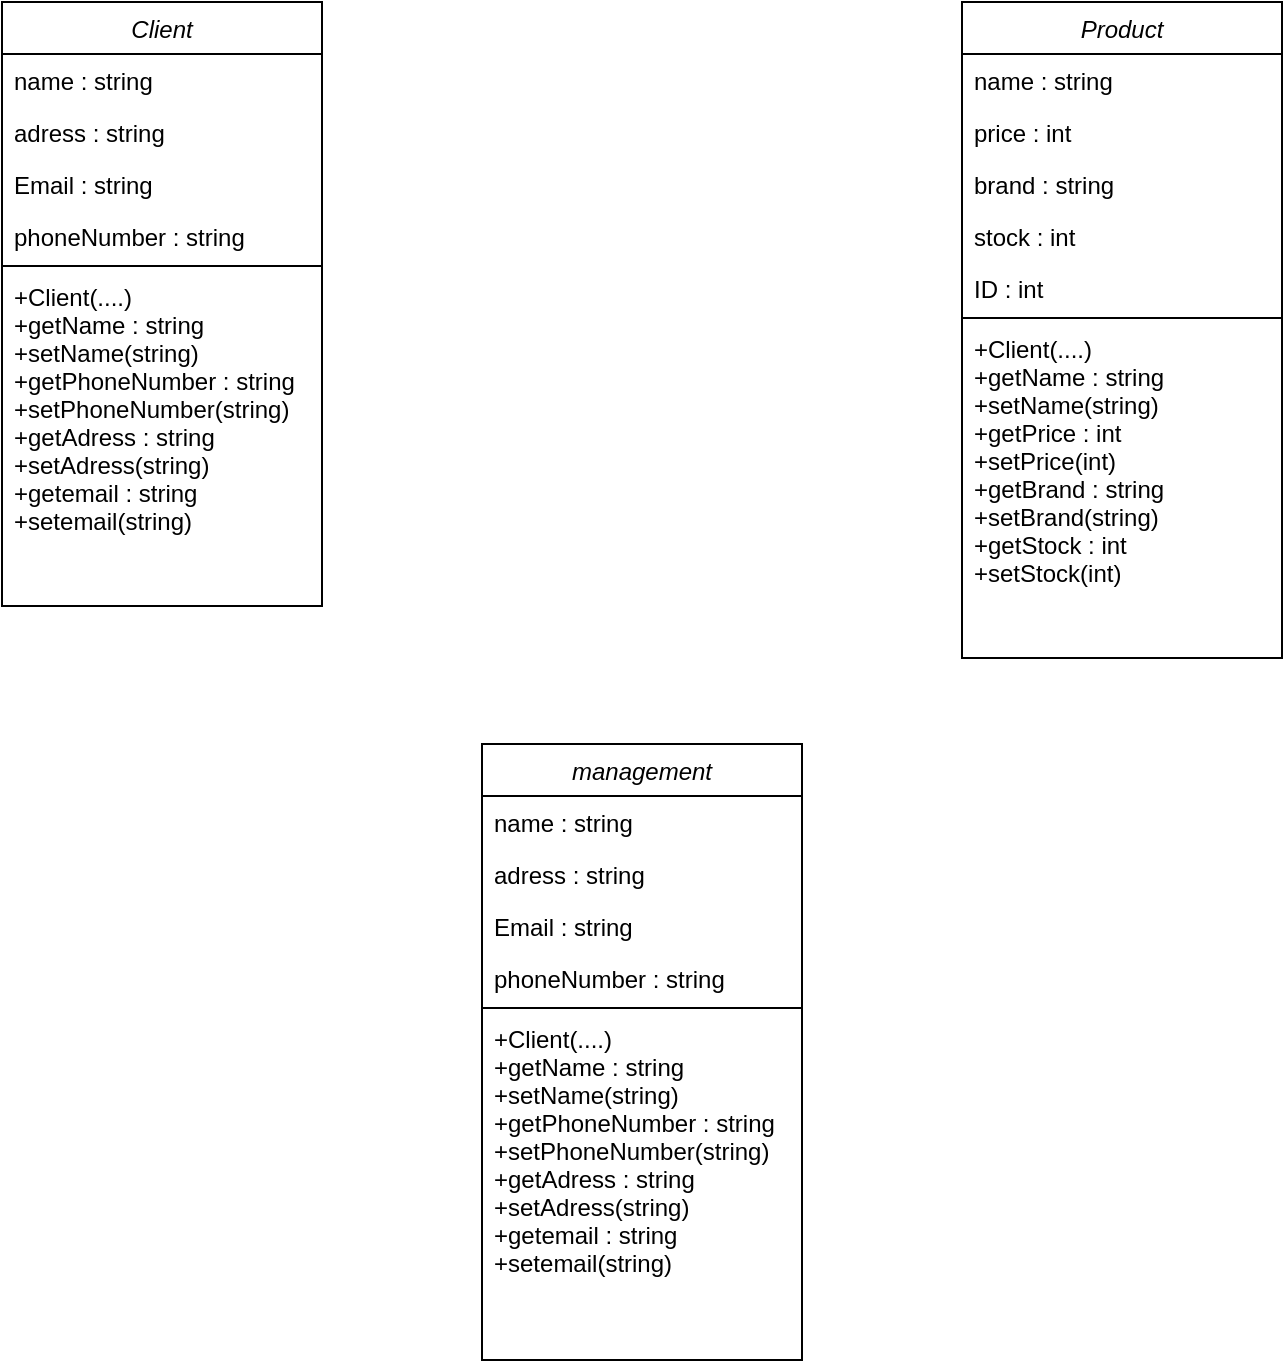 <mxfile version="20.2.7" type="github">
  <diagram id="C5RBs43oDa-KdzZeNtuy" name="Page-1">
    <mxGraphModel dx="834" dy="517" grid="1" gridSize="10" guides="1" tooltips="1" connect="1" arrows="1" fold="1" page="1" pageScale="1" pageWidth="827" pageHeight="1169" math="0" shadow="0">
      <root>
        <mxCell id="WIyWlLk6GJQsqaUBKTNV-0" />
        <mxCell id="WIyWlLk6GJQsqaUBKTNV-1" parent="WIyWlLk6GJQsqaUBKTNV-0" />
        <mxCell id="zkfFHV4jXpPFQw0GAbJ--0" value="Client" style="swimlane;fontStyle=2;align=center;verticalAlign=top;childLayout=stackLayout;horizontal=1;startSize=26;horizontalStack=0;resizeParent=1;resizeLast=0;collapsible=1;marginBottom=0;rounded=0;shadow=0;strokeWidth=1;" parent="WIyWlLk6GJQsqaUBKTNV-1" vertex="1">
          <mxGeometry x="90" y="90" width="160" height="302" as="geometry">
            <mxRectangle x="210" y="120" width="160" height="26" as="alternateBounds" />
          </mxGeometry>
        </mxCell>
        <mxCell id="zkfFHV4jXpPFQw0GAbJ--1" value="name : string" style="text;align=left;verticalAlign=top;spacingLeft=4;spacingRight=4;overflow=hidden;rotatable=0;points=[[0,0.5],[1,0.5]];portConstraint=eastwest;" parent="zkfFHV4jXpPFQw0GAbJ--0" vertex="1">
          <mxGeometry y="26" width="160" height="26" as="geometry" />
        </mxCell>
        <mxCell id="zkfFHV4jXpPFQw0GAbJ--2" value="adress : string" style="text;align=left;verticalAlign=top;spacingLeft=4;spacingRight=4;overflow=hidden;rotatable=0;points=[[0,0.5],[1,0.5]];portConstraint=eastwest;rounded=0;shadow=0;html=0;" parent="zkfFHV4jXpPFQw0GAbJ--0" vertex="1">
          <mxGeometry y="52" width="160" height="26" as="geometry" />
        </mxCell>
        <mxCell id="zkfFHV4jXpPFQw0GAbJ--3" value="Email : string" style="text;align=left;verticalAlign=top;spacingLeft=4;spacingRight=4;overflow=hidden;rotatable=0;points=[[0,0.5],[1,0.5]];portConstraint=eastwest;rounded=0;shadow=0;html=0;" parent="zkfFHV4jXpPFQw0GAbJ--0" vertex="1">
          <mxGeometry y="78" width="160" height="26" as="geometry" />
        </mxCell>
        <mxCell id="QZ8KbzYKzhHagq_tDRkG-1" value="phoneNumber : string " style="text;align=left;verticalAlign=top;spacingLeft=4;spacingRight=4;overflow=hidden;rotatable=0;points=[[0,0.5],[1,0.5]];portConstraint=eastwest;rounded=0;shadow=0;html=0;" vertex="1" parent="zkfFHV4jXpPFQw0GAbJ--0">
          <mxGeometry y="104" width="160" height="26" as="geometry" />
        </mxCell>
        <mxCell id="zkfFHV4jXpPFQw0GAbJ--4" value="" style="line;html=1;strokeWidth=1;align=left;verticalAlign=middle;spacingTop=-1;spacingLeft=3;spacingRight=3;rotatable=0;labelPosition=right;points=[];portConstraint=eastwest;" parent="zkfFHV4jXpPFQw0GAbJ--0" vertex="1">
          <mxGeometry y="130" width="160" height="4" as="geometry" />
        </mxCell>
        <mxCell id="zkfFHV4jXpPFQw0GAbJ--5" value="+Client(....)&#xa;+getName : string&#xa;+setName(string)&#xa;+getPhoneNumber : string&#xa;+setPhoneNumber(string)&#xa;+getAdress : string&#xa;+setAdress(string)&#xa;+getemail : string&#xa;+setemail(string)" style="text;align=left;verticalAlign=top;spacingLeft=4;spacingRight=4;overflow=hidden;rotatable=0;points=[[0,0.5],[1,0.5]];portConstraint=eastwest;" parent="zkfFHV4jXpPFQw0GAbJ--0" vertex="1">
          <mxGeometry y="134" width="160" height="168" as="geometry" />
        </mxCell>
        <mxCell id="QZ8KbzYKzhHagq_tDRkG-3" value="Product" style="swimlane;fontStyle=2;align=center;verticalAlign=top;childLayout=stackLayout;horizontal=1;startSize=26;horizontalStack=0;resizeParent=1;resizeLast=0;collapsible=1;marginBottom=0;rounded=0;shadow=0;strokeWidth=1;" vertex="1" parent="WIyWlLk6GJQsqaUBKTNV-1">
          <mxGeometry x="570" y="90" width="160" height="328" as="geometry">
            <mxRectangle x="210" y="120" width="160" height="26" as="alternateBounds" />
          </mxGeometry>
        </mxCell>
        <mxCell id="QZ8KbzYKzhHagq_tDRkG-4" value="name : string" style="text;align=left;verticalAlign=top;spacingLeft=4;spacingRight=4;overflow=hidden;rotatable=0;points=[[0,0.5],[1,0.5]];portConstraint=eastwest;" vertex="1" parent="QZ8KbzYKzhHagq_tDRkG-3">
          <mxGeometry y="26" width="160" height="26" as="geometry" />
        </mxCell>
        <mxCell id="QZ8KbzYKzhHagq_tDRkG-5" value="price : int" style="text;align=left;verticalAlign=top;spacingLeft=4;spacingRight=4;overflow=hidden;rotatable=0;points=[[0,0.5],[1,0.5]];portConstraint=eastwest;rounded=0;shadow=0;html=0;" vertex="1" parent="QZ8KbzYKzhHagq_tDRkG-3">
          <mxGeometry y="52" width="160" height="26" as="geometry" />
        </mxCell>
        <mxCell id="QZ8KbzYKzhHagq_tDRkG-6" value="brand : string" style="text;align=left;verticalAlign=top;spacingLeft=4;spacingRight=4;overflow=hidden;rotatable=0;points=[[0,0.5],[1,0.5]];portConstraint=eastwest;rounded=0;shadow=0;html=0;" vertex="1" parent="QZ8KbzYKzhHagq_tDRkG-3">
          <mxGeometry y="78" width="160" height="26" as="geometry" />
        </mxCell>
        <mxCell id="QZ8KbzYKzhHagq_tDRkG-7" value="stock : int&#xa;" style="text;align=left;verticalAlign=top;spacingLeft=4;spacingRight=4;overflow=hidden;rotatable=0;points=[[0,0.5],[1,0.5]];portConstraint=eastwest;rounded=0;shadow=0;html=0;" vertex="1" parent="QZ8KbzYKzhHagq_tDRkG-3">
          <mxGeometry y="104" width="160" height="26" as="geometry" />
        </mxCell>
        <mxCell id="QZ8KbzYKzhHagq_tDRkG-19" value="ID : int&#xa;" style="text;align=left;verticalAlign=top;spacingLeft=4;spacingRight=4;overflow=hidden;rotatable=0;points=[[0,0.5],[1,0.5]];portConstraint=eastwest;rounded=0;shadow=0;html=0;" vertex="1" parent="QZ8KbzYKzhHagq_tDRkG-3">
          <mxGeometry y="130" width="160" height="26" as="geometry" />
        </mxCell>
        <mxCell id="QZ8KbzYKzhHagq_tDRkG-8" value="" style="line;html=1;strokeWidth=1;align=left;verticalAlign=middle;spacingTop=-1;spacingLeft=3;spacingRight=3;rotatable=0;labelPosition=right;points=[];portConstraint=eastwest;" vertex="1" parent="QZ8KbzYKzhHagq_tDRkG-3">
          <mxGeometry y="156" width="160" height="4" as="geometry" />
        </mxCell>
        <mxCell id="QZ8KbzYKzhHagq_tDRkG-9" value="+Client(....)&#xa;+getName : string&#xa;+setName(string)&#xa;+getPrice : int&#xa;+setPrice(int)&#xa;+getBrand : string&#xa;+setBrand(string)&#xa;+getStock : int&#xa;+setStock(int)" style="text;align=left;verticalAlign=top;spacingLeft=4;spacingRight=4;overflow=hidden;rotatable=0;points=[[0,0.5],[1,0.5]];portConstraint=eastwest;" vertex="1" parent="QZ8KbzYKzhHagq_tDRkG-3">
          <mxGeometry y="160" width="160" height="168" as="geometry" />
        </mxCell>
        <mxCell id="QZ8KbzYKzhHagq_tDRkG-12" value="management" style="swimlane;fontStyle=2;align=center;verticalAlign=top;childLayout=stackLayout;horizontal=1;startSize=26;horizontalStack=0;resizeParent=1;resizeLast=0;collapsible=1;marginBottom=0;rounded=0;shadow=0;strokeWidth=1;" vertex="1" parent="WIyWlLk6GJQsqaUBKTNV-1">
          <mxGeometry x="330" y="461" width="160" height="308" as="geometry">
            <mxRectangle x="210" y="120" width="160" height="26" as="alternateBounds" />
          </mxGeometry>
        </mxCell>
        <mxCell id="QZ8KbzYKzhHagq_tDRkG-13" value="name : string" style="text;align=left;verticalAlign=top;spacingLeft=4;spacingRight=4;overflow=hidden;rotatable=0;points=[[0,0.5],[1,0.5]];portConstraint=eastwest;" vertex="1" parent="QZ8KbzYKzhHagq_tDRkG-12">
          <mxGeometry y="26" width="160" height="26" as="geometry" />
        </mxCell>
        <mxCell id="QZ8KbzYKzhHagq_tDRkG-14" value="adress : string" style="text;align=left;verticalAlign=top;spacingLeft=4;spacingRight=4;overflow=hidden;rotatable=0;points=[[0,0.5],[1,0.5]];portConstraint=eastwest;rounded=0;shadow=0;html=0;" vertex="1" parent="QZ8KbzYKzhHagq_tDRkG-12">
          <mxGeometry y="52" width="160" height="26" as="geometry" />
        </mxCell>
        <mxCell id="QZ8KbzYKzhHagq_tDRkG-15" value="Email : string" style="text;align=left;verticalAlign=top;spacingLeft=4;spacingRight=4;overflow=hidden;rotatable=0;points=[[0,0.5],[1,0.5]];portConstraint=eastwest;rounded=0;shadow=0;html=0;" vertex="1" parent="QZ8KbzYKzhHagq_tDRkG-12">
          <mxGeometry y="78" width="160" height="26" as="geometry" />
        </mxCell>
        <mxCell id="QZ8KbzYKzhHagq_tDRkG-16" value="phoneNumber : string " style="text;align=left;verticalAlign=top;spacingLeft=4;spacingRight=4;overflow=hidden;rotatable=0;points=[[0,0.5],[1,0.5]];portConstraint=eastwest;rounded=0;shadow=0;html=0;" vertex="1" parent="QZ8KbzYKzhHagq_tDRkG-12">
          <mxGeometry y="104" width="160" height="26" as="geometry" />
        </mxCell>
        <mxCell id="QZ8KbzYKzhHagq_tDRkG-17" value="" style="line;html=1;strokeWidth=1;align=left;verticalAlign=middle;spacingTop=-1;spacingLeft=3;spacingRight=3;rotatable=0;labelPosition=right;points=[];portConstraint=eastwest;" vertex="1" parent="QZ8KbzYKzhHagq_tDRkG-12">
          <mxGeometry y="130" width="160" height="4" as="geometry" />
        </mxCell>
        <mxCell id="QZ8KbzYKzhHagq_tDRkG-18" value="+Client(....)&#xa;+getName : string&#xa;+setName(string)&#xa;+getPhoneNumber : string&#xa;+setPhoneNumber(string)&#xa;+getAdress : string&#xa;+setAdress(string)&#xa;+getemail : string&#xa;+setemail(string)" style="text;align=left;verticalAlign=top;spacingLeft=4;spacingRight=4;overflow=hidden;rotatable=0;points=[[0,0.5],[1,0.5]];portConstraint=eastwest;" vertex="1" parent="QZ8KbzYKzhHagq_tDRkG-12">
          <mxGeometry y="134" width="160" height="168" as="geometry" />
        </mxCell>
      </root>
    </mxGraphModel>
  </diagram>
</mxfile>
